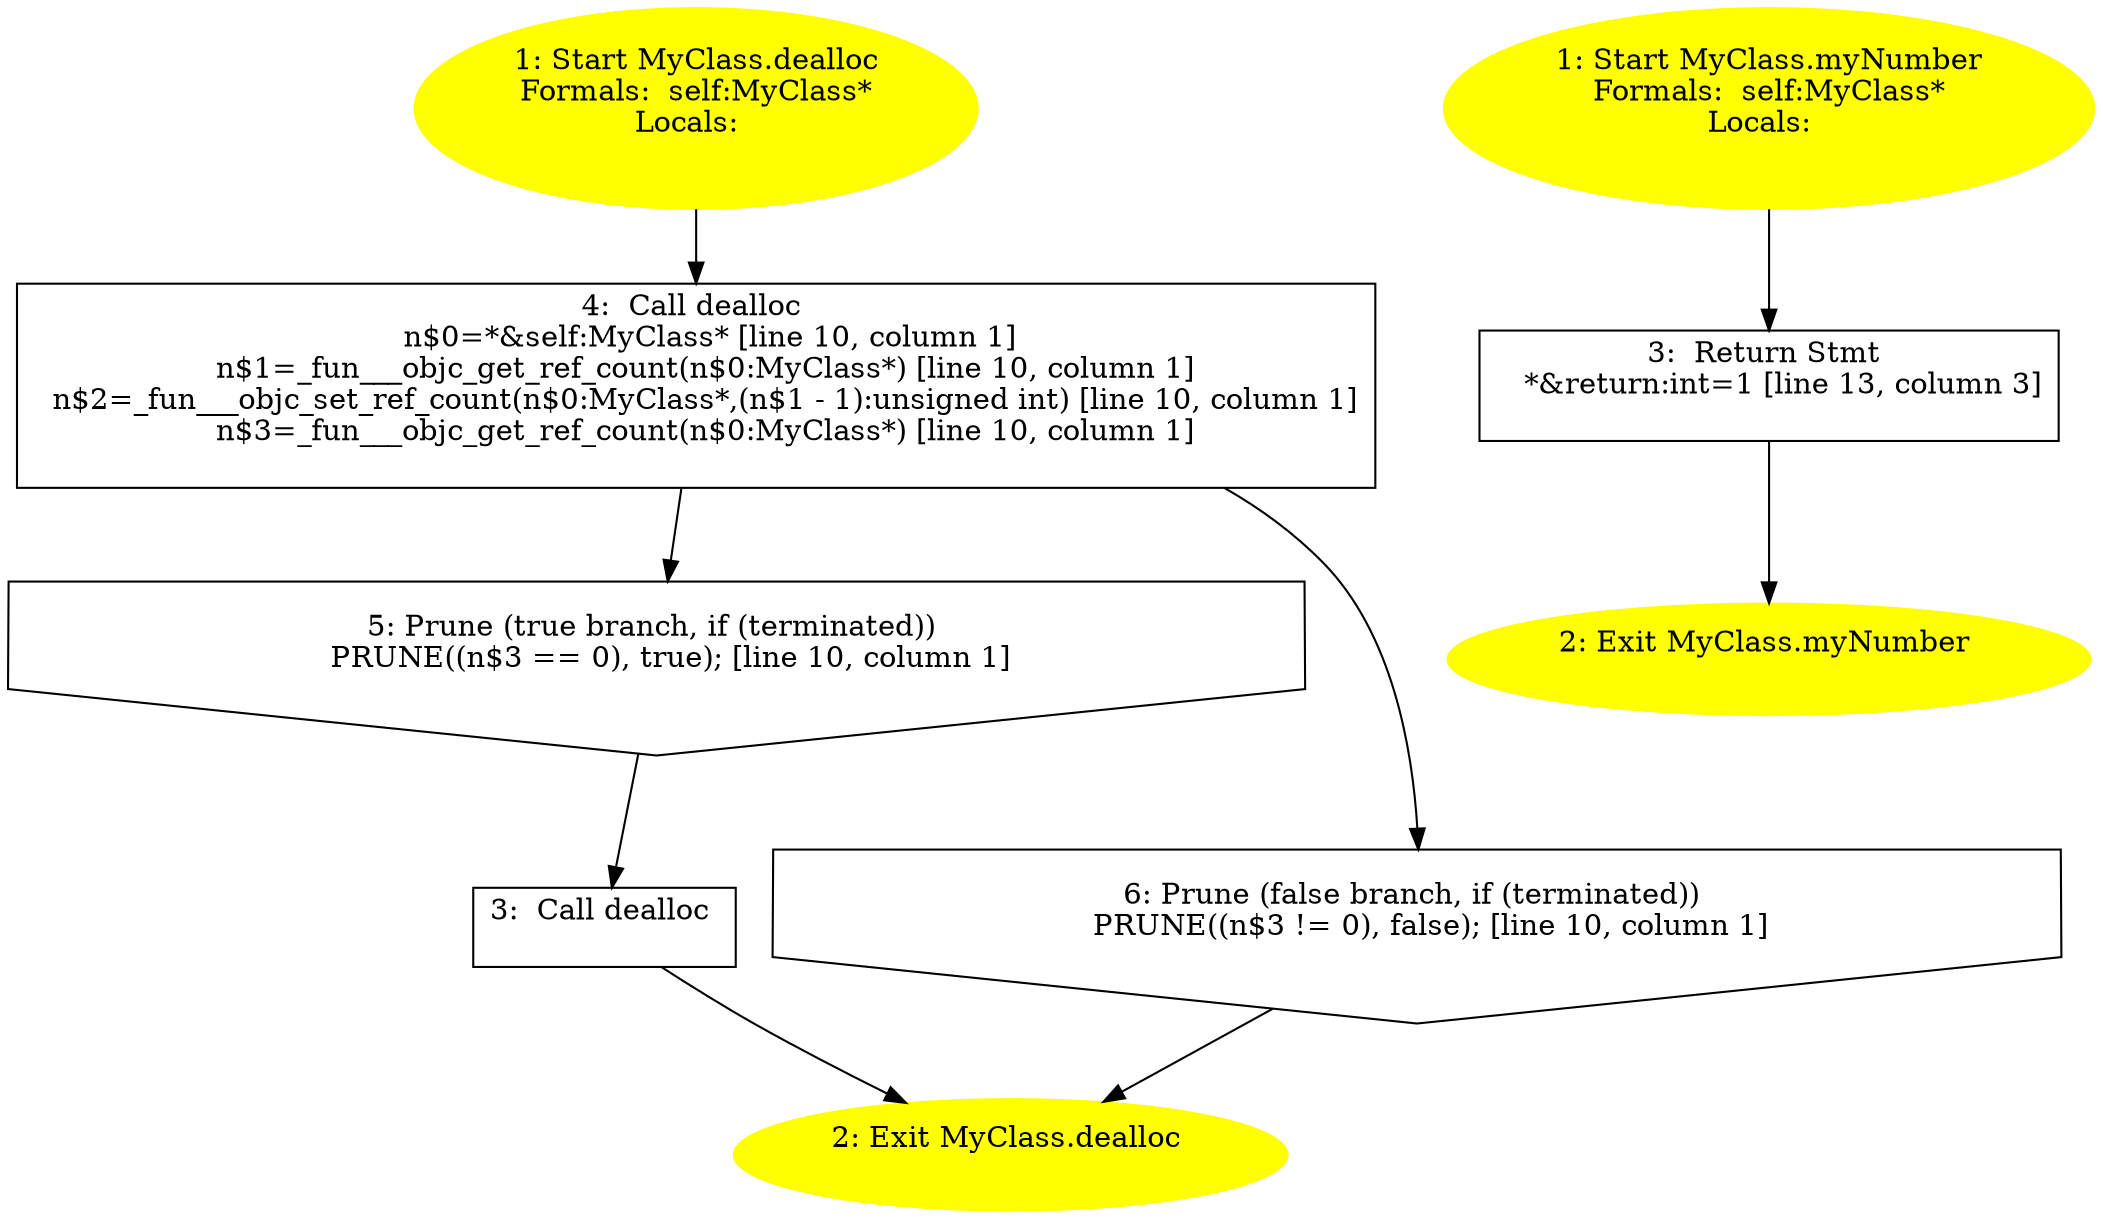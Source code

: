 /* @generated */
digraph cfg {
"dealloc#MyClass#instance.d6828163e8783bc124f5d6aa6c910fe9_1" [label="1: Start MyClass.dealloc\nFormals:  self:MyClass*\nLocals:  \n  " color=yellow style=filled]
	

	 "dealloc#MyClass#instance.d6828163e8783bc124f5d6aa6c910fe9_1" -> "dealloc#MyClass#instance.d6828163e8783bc124f5d6aa6c910fe9_4" ;
"dealloc#MyClass#instance.d6828163e8783bc124f5d6aa6c910fe9_2" [label="2: Exit MyClass.dealloc \n  " color=yellow style=filled]
	

"dealloc#MyClass#instance.d6828163e8783bc124f5d6aa6c910fe9_3" [label="3:  Call dealloc \n  " shape="box"]
	

	 "dealloc#MyClass#instance.d6828163e8783bc124f5d6aa6c910fe9_3" -> "dealloc#MyClass#instance.d6828163e8783bc124f5d6aa6c910fe9_2" ;
"dealloc#MyClass#instance.d6828163e8783bc124f5d6aa6c910fe9_4" [label="4:  Call dealloc \n   n$0=*&self:MyClass* [line 10, column 1]\n  n$1=_fun___objc_get_ref_count(n$0:MyClass*) [line 10, column 1]\n  n$2=_fun___objc_set_ref_count(n$0:MyClass*,(n$1 - 1):unsigned int) [line 10, column 1]\n  n$3=_fun___objc_get_ref_count(n$0:MyClass*) [line 10, column 1]\n " shape="box"]
	

	 "dealloc#MyClass#instance.d6828163e8783bc124f5d6aa6c910fe9_4" -> "dealloc#MyClass#instance.d6828163e8783bc124f5d6aa6c910fe9_5" ;
	 "dealloc#MyClass#instance.d6828163e8783bc124f5d6aa6c910fe9_4" -> "dealloc#MyClass#instance.d6828163e8783bc124f5d6aa6c910fe9_6" ;
"dealloc#MyClass#instance.d6828163e8783bc124f5d6aa6c910fe9_5" [label="5: Prune (true branch, if (terminated)) \n   PRUNE((n$3 == 0), true); [line 10, column 1]\n " shape="invhouse"]
	

	 "dealloc#MyClass#instance.d6828163e8783bc124f5d6aa6c910fe9_5" -> "dealloc#MyClass#instance.d6828163e8783bc124f5d6aa6c910fe9_3" ;
"dealloc#MyClass#instance.d6828163e8783bc124f5d6aa6c910fe9_6" [label="6: Prune (false branch, if (terminated)) \n   PRUNE((n$3 != 0), false); [line 10, column 1]\n " shape="invhouse"]
	

	 "dealloc#MyClass#instance.d6828163e8783bc124f5d6aa6c910fe9_6" -> "dealloc#MyClass#instance.d6828163e8783bc124f5d6aa6c910fe9_2" ;
"myNumber#MyClass#instance.b5167e9607437362e48461937478a06c_1" [label="1: Start MyClass.myNumber\nFormals:  self:MyClass*\nLocals:  \n  " color=yellow style=filled]
	

	 "myNumber#MyClass#instance.b5167e9607437362e48461937478a06c_1" -> "myNumber#MyClass#instance.b5167e9607437362e48461937478a06c_3" ;
"myNumber#MyClass#instance.b5167e9607437362e48461937478a06c_2" [label="2: Exit MyClass.myNumber \n  " color=yellow style=filled]
	

"myNumber#MyClass#instance.b5167e9607437362e48461937478a06c_3" [label="3:  Return Stmt \n   *&return:int=1 [line 13, column 3]\n " shape="box"]
	

	 "myNumber#MyClass#instance.b5167e9607437362e48461937478a06c_3" -> "myNumber#MyClass#instance.b5167e9607437362e48461937478a06c_2" ;
}
